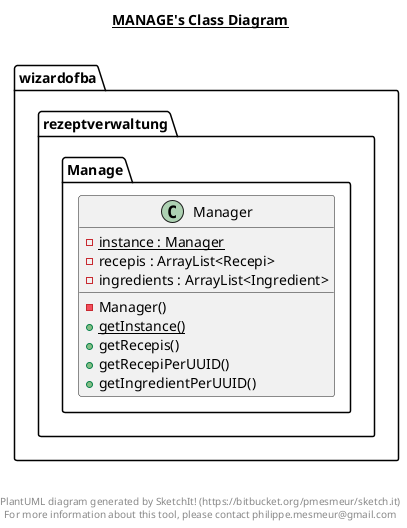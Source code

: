 @startuml

title __MANAGE's Class Diagram__\n

  package wizardofba.rezeptverwaltung {
    package wizardofba.rezeptverwaltung.Manage {
      class Manager {
          {static} - instance : Manager
          - recepis : ArrayList<Recepi>
          - ingredients : ArrayList<Ingredient>
          - Manager()
          {static} + getInstance()
          + getRecepis()
          + getRecepiPerUUID()
          + getIngredientPerUUID()
      }
    }
  }
  



right footer


PlantUML diagram generated by SketchIt! (https://bitbucket.org/pmesmeur/sketch.it)
For more information about this tool, please contact philippe.mesmeur@gmail.com
endfooter

@enduml
